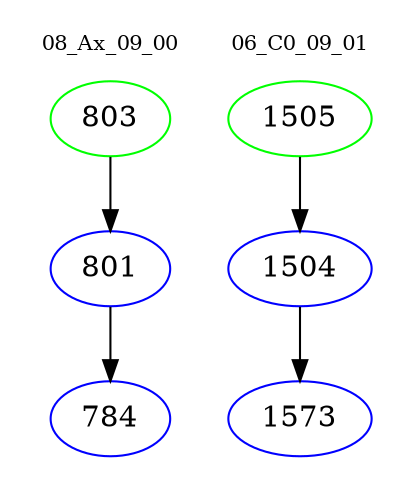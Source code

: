 digraph{
subgraph cluster_0 {
color = white
label = "08_Ax_09_00";
fontsize=10;
T0_803 [label="803", color="green"]
T0_803 -> T0_801 [color="black"]
T0_801 [label="801", color="blue"]
T0_801 -> T0_784 [color="black"]
T0_784 [label="784", color="blue"]
}
subgraph cluster_1 {
color = white
label = "06_C0_09_01";
fontsize=10;
T1_1505 [label="1505", color="green"]
T1_1505 -> T1_1504 [color="black"]
T1_1504 [label="1504", color="blue"]
T1_1504 -> T1_1573 [color="black"]
T1_1573 [label="1573", color="blue"]
}
}
